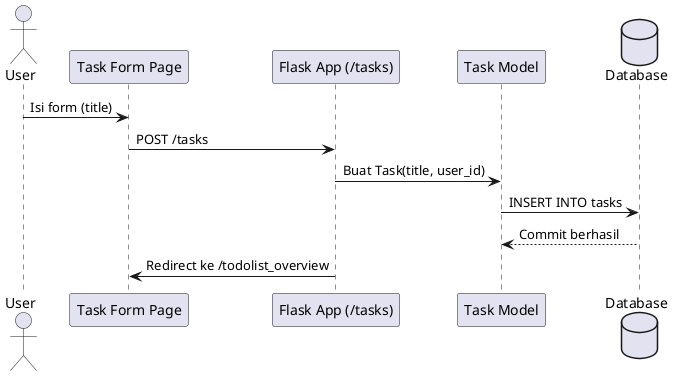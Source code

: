 @startuml create_task_sequence

actor User
participant "Task Form Page" as Page
participant "Flask App (/tasks)" as Route
participant "Task Model" as Model
database "Database" as DB

User -> Page : Isi form (title)
Page -> Route : POST /tasks
Route -> Model : Buat Task(title, user_id)
Model -> DB : INSERT INTO tasks
DB --> Model : Commit berhasil
Route -> Page : Redirect ke /todolist_overview

@enduml
